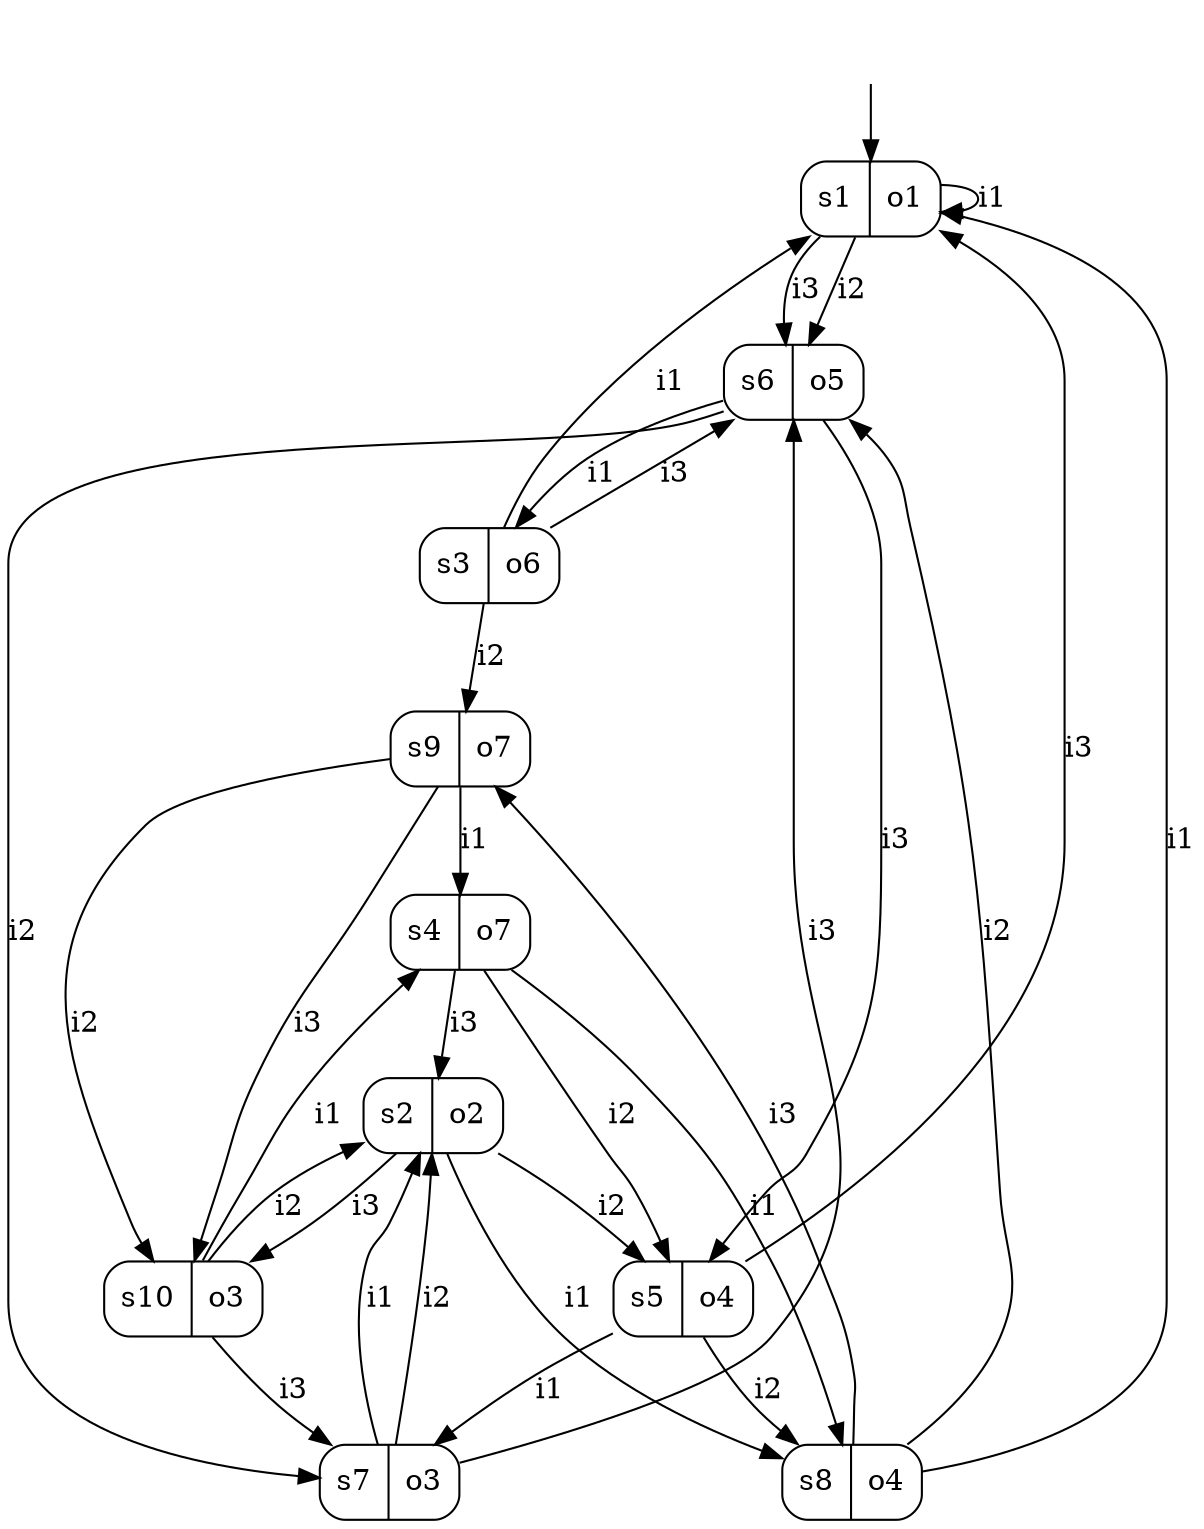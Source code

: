 digraph MooreMachine_10States_3Inputs_7Outputs_e48d45c2a00f4c869fe18500d2ad7443 {
s1 [label="s1|o1", shape=record, style=rounded];
s2 [label="s2|o2", shape=record, style=rounded];
s3 [label="s3|o6", shape=record, style=rounded];
s4 [label="s4|o7", shape=record, style=rounded];
s5 [label="s5|o4", shape=record, style=rounded];
s6 [label="s6|o5", shape=record, style=rounded];
s7 [label="s7|o3", shape=record, style=rounded];
s8 [label="s8|o4", shape=record, style=rounded];
s9 [label="s9|o7", shape=record, style=rounded];
s10 [label="s10|o3", shape=record, style=rounded];
s1 -> s1 [label="i1"];
s1 -> s6 [label="i2"];
s1 -> s6 [label="i3"];
s2 -> s8 [label="i1"];
s2 -> s5 [label="i2"];
s2 -> s10 [label="i3"];
s3 -> s1 [label="i1"];
s3 -> s9 [label="i2"];
s3 -> s6 [label="i3"];
s4 -> s8 [label="i1"];
s4 -> s5 [label="i2"];
s4 -> s2 [label="i3"];
s5 -> s7 [label="i1"];
s5 -> s8 [label="i2"];
s5 -> s1 [label="i3"];
s6 -> s3 [label="i1"];
s6 -> s7 [label="i2"];
s6 -> s5 [label="i3"];
s7 -> s2 [label="i1"];
s7 -> s2 [label="i2"];
s7 -> s6 [label="i3"];
s8 -> s1 [label="i1"];
s8 -> s6 [label="i2"];
s8 -> s9 [label="i3"];
s9 -> s4 [label="i1"];
s9 -> s10 [label="i2"];
s9 -> s10 [label="i3"];
s10 -> s4 [label="i1"];
s10 -> s2 [label="i2"];
s10 -> s7 [label="i3"];
__start0 [shape=none, label=""];
__start0 -> s1 [label=""];
}
